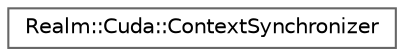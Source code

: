 digraph "Graphical Class Hierarchy"
{
 // LATEX_PDF_SIZE
  bgcolor="transparent";
  edge [fontname=Helvetica,fontsize=10,labelfontname=Helvetica,labelfontsize=10];
  node [fontname=Helvetica,fontsize=10,shape=box,height=0.2,width=0.4];
  rankdir="LR";
  Node0 [id="Node000000",label="Realm::Cuda::ContextSynchronizer",height=0.2,width=0.4,color="grey40", fillcolor="white", style="filled",URL="$classRealm_1_1Cuda_1_1ContextSynchronizer.html",tooltip=" "];
}
